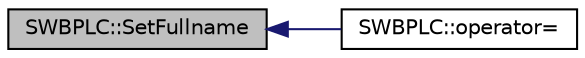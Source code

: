 digraph "SWBPLC::SetFullname"
{
  edge [fontname="Helvetica",fontsize="10",labelfontname="Helvetica",labelfontsize="10"];
  node [fontname="Helvetica",fontsize="10",shape=record];
  rankdir="LR";
  Node1 [label="SWBPLC::SetFullname",height=0.2,width=0.4,color="black", fillcolor="grey75", style="filled", fontcolor="black"];
  Node1 -> Node2 [dir="back",color="midnightblue",fontsize="10",style="solid"];
  Node2 [label="SWBPLC::operator=",height=0.2,width=0.4,color="black", fillcolor="white", style="filled",URL="$class_s_w_b_p_l_c.html#a1e4b8f85d4e8e29429d691e258fea2e7"];
}
